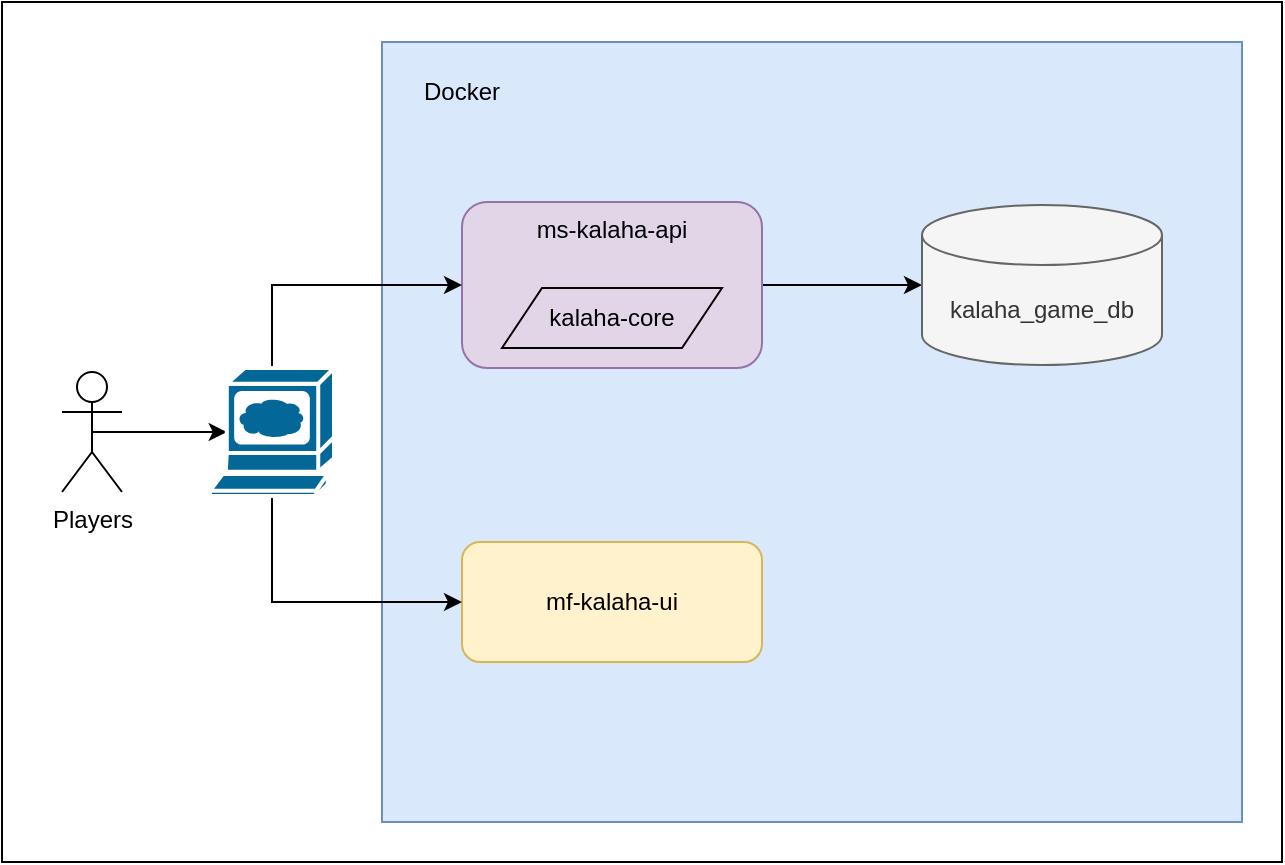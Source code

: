 <mxfile version="17.2.4" type="device"><diagram id="RahpTdeF5q1xxhb3_hOJ" name="Page-1"><mxGraphModel dx="996" dy="663" grid="1" gridSize="10" guides="1" tooltips="1" connect="1" arrows="1" fold="1" page="1" pageScale="1" pageWidth="7000" pageHeight="10000" math="0" shadow="0"><root><mxCell id="0"/><mxCell id="1" parent="0"/><mxCell id="aZ-JrnQeH49wY2892GZd-1" value="" style="rounded=0;whiteSpace=wrap;html=1;" vertex="1" parent="1"><mxGeometry x="90" y="150" width="640" height="430" as="geometry"/></mxCell><mxCell id="aZ-JrnQeH49wY2892GZd-8" value="" style="rounded=0;whiteSpace=wrap;html=1;fillColor=#dae8fc;strokeColor=#6c8ebf;" vertex="1" parent="1"><mxGeometry x="280" y="170" width="430" height="390" as="geometry"/></mxCell><mxCell id="aZ-JrnQeH49wY2892GZd-9" value="Docker" style="text;html=1;strokeColor=none;fillColor=none;align=center;verticalAlign=middle;whiteSpace=wrap;rounded=0;" vertex="1" parent="1"><mxGeometry x="290" y="180" width="60" height="30" as="geometry"/></mxCell><mxCell id="aZ-JrnQeH49wY2892GZd-2" value="mf-kalaha-ui" style="rounded=1;whiteSpace=wrap;html=1;fillColor=#fff2cc;strokeColor=#d6b656;" vertex="1" parent="1"><mxGeometry x="320" y="420" width="150" height="60" as="geometry"/></mxCell><mxCell id="aZ-JrnQeH49wY2892GZd-23" style="edgeStyle=orthogonalEdgeStyle;rounded=0;orthogonalLoop=1;jettySize=auto;html=1;exitX=1;exitY=0.5;exitDx=0;exitDy=0;entryX=0;entryY=0.5;entryDx=0;entryDy=0;entryPerimeter=0;" edge="1" parent="1" source="aZ-JrnQeH49wY2892GZd-6" target="aZ-JrnQeH49wY2892GZd-22"><mxGeometry relative="1" as="geometry"/></mxCell><mxCell id="aZ-JrnQeH49wY2892GZd-6" value="ms-kalaha-api" style="rounded=1;whiteSpace=wrap;html=1;fillColor=#e1d5e7;strokeColor=#9673a6;verticalAlign=top;" vertex="1" parent="1"><mxGeometry x="320" y="250" width="150" height="83" as="geometry"/></mxCell><mxCell id="aZ-JrnQeH49wY2892GZd-18" style="edgeStyle=orthogonalEdgeStyle;rounded=0;orthogonalLoop=1;jettySize=auto;html=1;exitX=0.5;exitY=0.5;exitDx=0;exitDy=0;exitPerimeter=0;entryX=0.135;entryY=0.5;entryDx=0;entryDy=0;entryPerimeter=0;" edge="1" parent="1" source="aZ-JrnQeH49wY2892GZd-3" target="aZ-JrnQeH49wY2892GZd-13"><mxGeometry relative="1" as="geometry"/></mxCell><mxCell id="aZ-JrnQeH49wY2892GZd-3" value="Players" style="shape=umlActor;verticalLabelPosition=bottom;verticalAlign=top;html=1;outlineConnect=0;" vertex="1" parent="1"><mxGeometry x="120" y="335" width="30" height="60" as="geometry"/></mxCell><mxCell id="aZ-JrnQeH49wY2892GZd-20" style="edgeStyle=orthogonalEdgeStyle;rounded=0;orthogonalLoop=1;jettySize=auto;html=1;exitX=0.5;exitY=0;exitDx=0;exitDy=0;exitPerimeter=0;" edge="1" parent="1" source="aZ-JrnQeH49wY2892GZd-13" target="aZ-JrnQeH49wY2892GZd-6"><mxGeometry relative="1" as="geometry"/></mxCell><mxCell id="aZ-JrnQeH49wY2892GZd-21" style="edgeStyle=orthogonalEdgeStyle;rounded=0;orthogonalLoop=1;jettySize=auto;html=1;exitX=0.5;exitY=1;exitDx=0;exitDy=0;exitPerimeter=0;entryX=0;entryY=0.5;entryDx=0;entryDy=0;" edge="1" parent="1" source="aZ-JrnQeH49wY2892GZd-13" target="aZ-JrnQeH49wY2892GZd-2"><mxGeometry relative="1" as="geometry"/></mxCell><mxCell id="aZ-JrnQeH49wY2892GZd-13" value="" style="shape=mxgraph.cisco.computers_and_peripherals.web_browser;html=1;pointerEvents=1;dashed=0;fillColor=#036897;strokeColor=#ffffff;strokeWidth=2;verticalLabelPosition=bottom;verticalAlign=top;align=center;outlineConnect=0;" vertex="1" parent="1"><mxGeometry x="194" y="333" width="62" height="64" as="geometry"/></mxCell><mxCell id="aZ-JrnQeH49wY2892GZd-19" value="kalaha-core" style="shape=parallelogram;perimeter=parallelogramPerimeter;whiteSpace=wrap;html=1;fixedSize=1;fillColor=#e1d5e7;strokeColor=default;" vertex="1" parent="1"><mxGeometry x="340" y="293" width="110" height="30" as="geometry"/></mxCell><mxCell id="aZ-JrnQeH49wY2892GZd-22" value="kalaha_game_db" style="shape=cylinder3;whiteSpace=wrap;html=1;boundedLbl=1;backgroundOutline=1;size=15;fillColor=#f5f5f5;fontColor=#333333;strokeColor=#666666;" vertex="1" parent="1"><mxGeometry x="550" y="251.5" width="120" height="80" as="geometry"/></mxCell></root></mxGraphModel></diagram></mxfile>